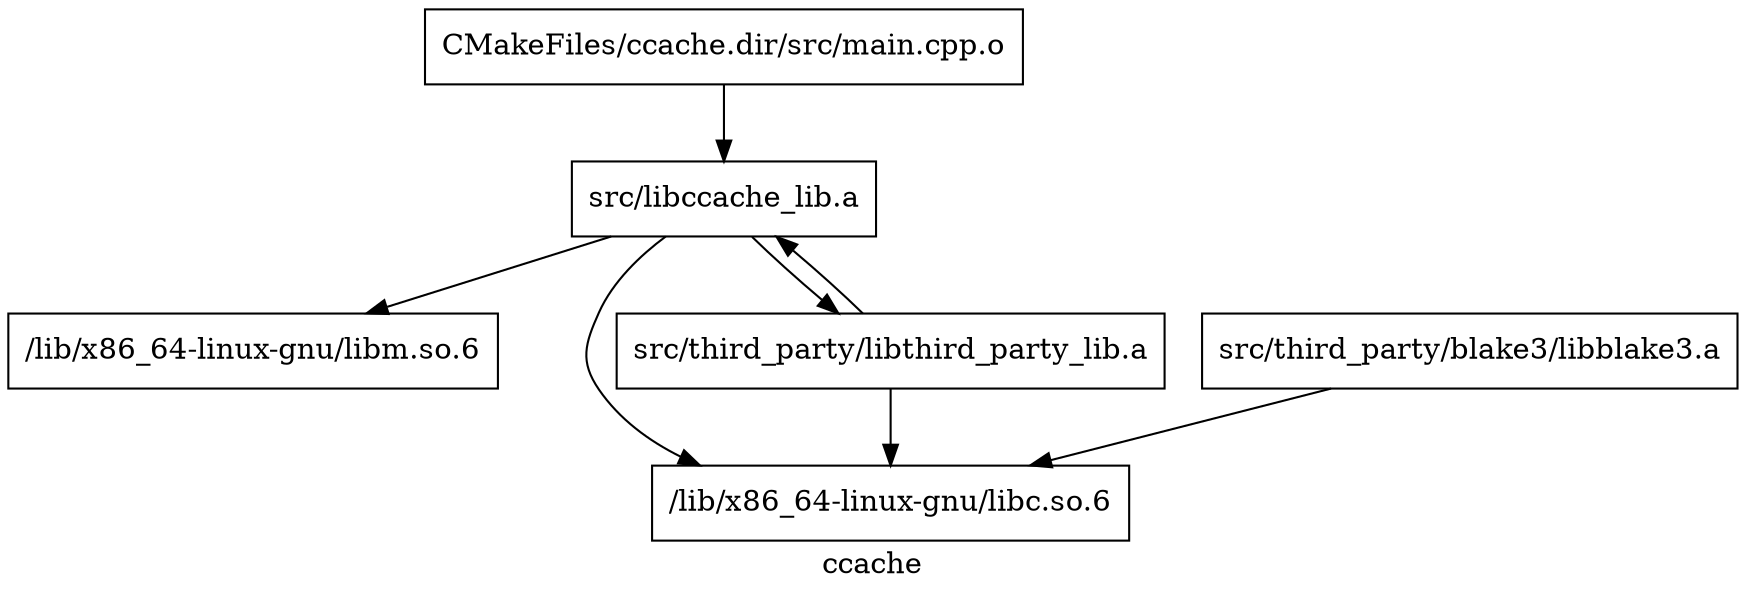 digraph "ccache" {
	label="ccache";

	Node0x558d5a39f048 [shape=record,shape=record,label="{CMakeFiles/ccache.dir/src/main.cpp.o}"];
	Node0x558d5a39f048 -> Node0x558d5a3a0df0;
	Node0x558d5a3a0df0 [shape=record,shape=record,label="{src/libccache_lib.a}"];
	Node0x558d5a3a0df0 -> Node0x558d5a39f0b0;
	Node0x558d5a3a0df0 -> Node0x558d5a3a1748;
	Node0x558d5a3a0df0 -> Node0x558d5a3a0360;
	Node0x558d5a39f0b0 [shape=record,shape=record,label="{/lib/x86_64-linux-gnu/libm.so.6}"];
	Node0x558d5a3a1748 [shape=record,shape=record,label="{/lib/x86_64-linux-gnu/libc.so.6}"];
	Node0x558d5a3a0360 [shape=record,shape=record,label="{src/third_party/libthird_party_lib.a}"];
	Node0x558d5a3a0360 -> Node0x558d5a3a0df0;
	Node0x558d5a3a0360 -> Node0x558d5a3a1748;
	Node0x558d5a3a2108 [shape=record,shape=record,label="{src/third_party/blake3/libblake3.a}"];
	Node0x558d5a3a2108 -> Node0x558d5a3a1748;
}
